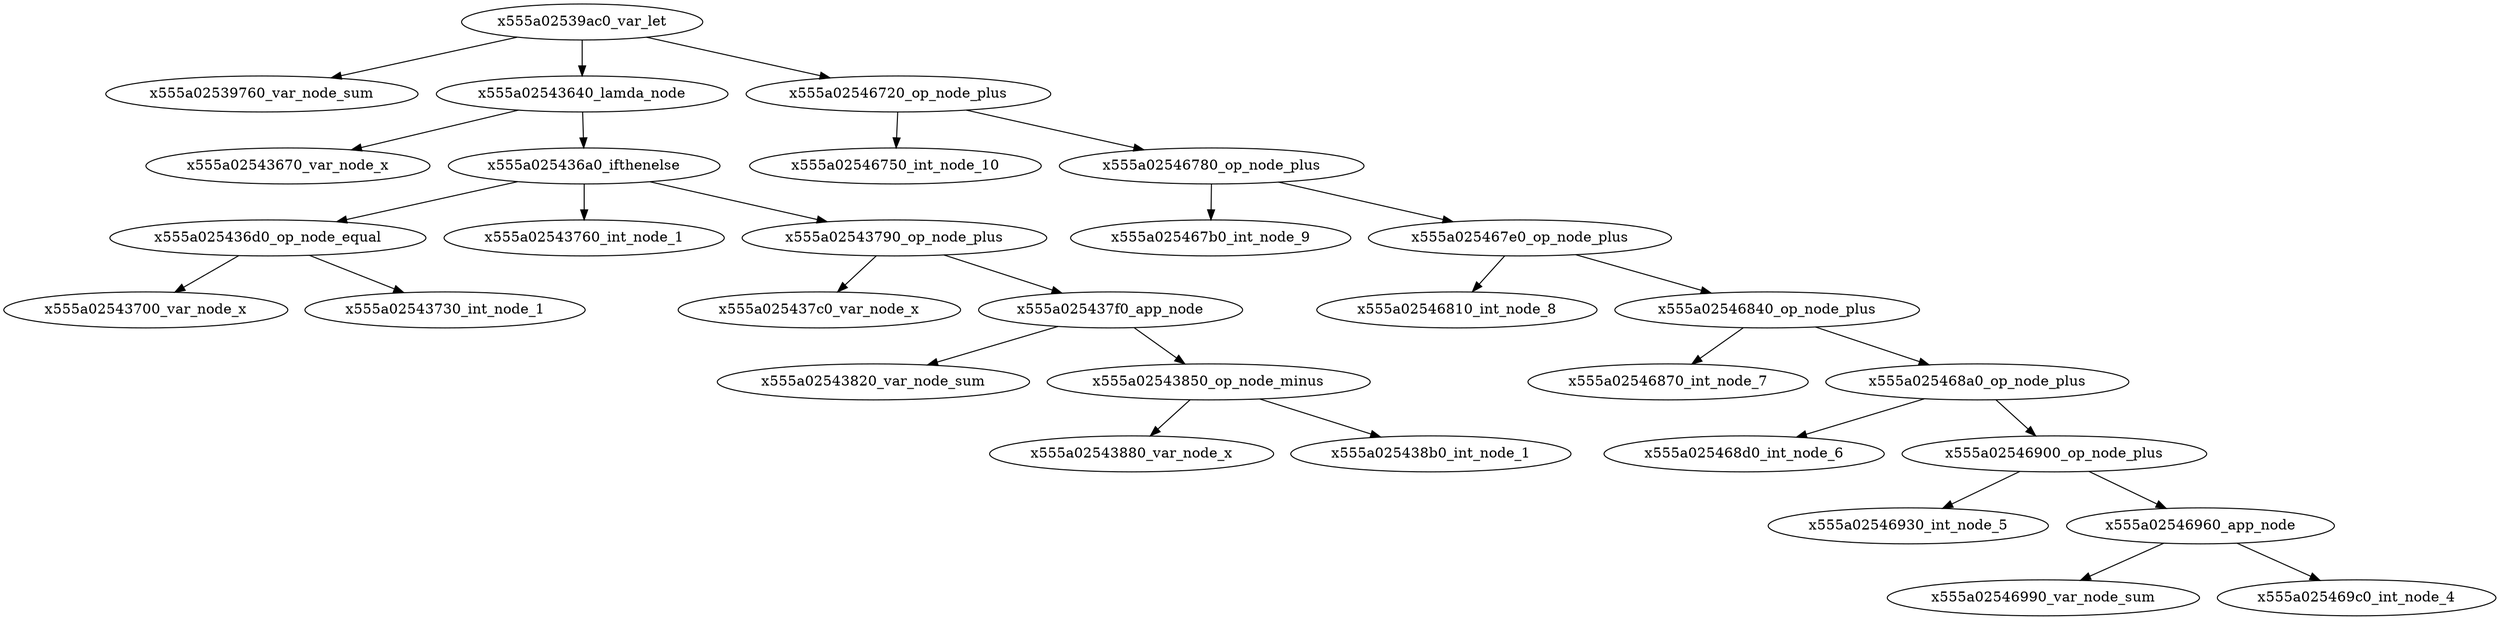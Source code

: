 digraph G {
x555a02539ac0_var_let -> x555a02539760_var_node_sum
x555a02539ac0_var_let -> x555a02543640_lamda_node
x555a02543640_lamda_node -> x555a02543670_var_node_x
x555a02543640_lamda_node -> x555a025436a0_ifthenelse
x555a025436a0_ifthenelse -> x555a025436d0_op_node_equal
x555a025436d0_op_node_equal -> x555a02543700_var_node_x
x555a025436d0_op_node_equal -> x555a02543730_int_node_1
x555a025436a0_ifthenelse -> x555a02543760_int_node_1
x555a025436a0_ifthenelse -> x555a02543790_op_node_plus
x555a02543790_op_node_plus -> x555a025437c0_var_node_x
x555a02543790_op_node_plus -> x555a025437f0_app_node
x555a025437f0_app_node -> x555a02543820_var_node_sum
x555a025437f0_app_node -> x555a02543850_op_node_minus
x555a02543850_op_node_minus -> x555a02543880_var_node_x
x555a02543850_op_node_minus -> x555a025438b0_int_node_1
x555a02539ac0_var_let -> x555a02546720_op_node_plus
x555a02546720_op_node_plus -> x555a02546750_int_node_10
x555a02546720_op_node_plus -> x555a02546780_op_node_plus
x555a02546780_op_node_plus -> x555a025467b0_int_node_9
x555a02546780_op_node_plus -> x555a025467e0_op_node_plus
x555a025467e0_op_node_plus -> x555a02546810_int_node_8
x555a025467e0_op_node_plus -> x555a02546840_op_node_plus
x555a02546840_op_node_plus -> x555a02546870_int_node_7
x555a02546840_op_node_plus -> x555a025468a0_op_node_plus
x555a025468a0_op_node_plus -> x555a025468d0_int_node_6
x555a025468a0_op_node_plus -> x555a02546900_op_node_plus
x555a02546900_op_node_plus -> x555a02546930_int_node_5
x555a02546900_op_node_plus -> x555a02546960_app_node
x555a02546960_app_node -> x555a02546990_var_node_sum
x555a02546960_app_node -> x555a025469c0_int_node_4
}